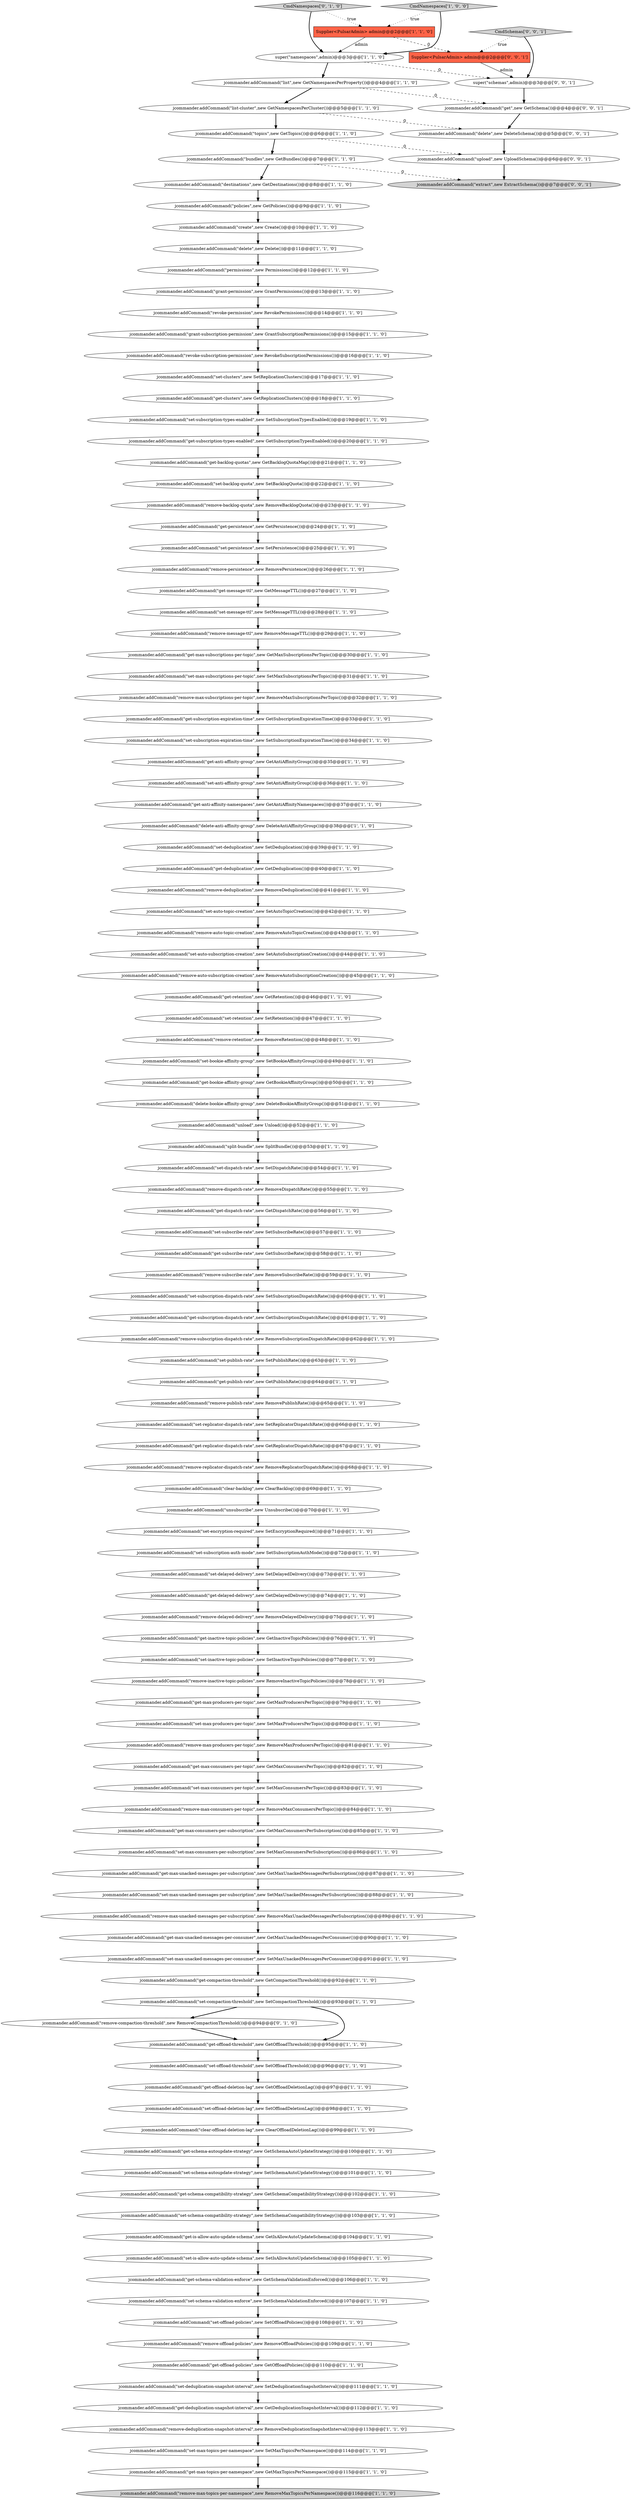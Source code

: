 digraph {
50 [style = filled, label = "jcommander.addCommand(\"remove-subscribe-rate\",new RemoveSubscribeRate())@@@59@@@['1', '1', '0']", fillcolor = white, shape = ellipse image = "AAA0AAABBB1BBB"];
65 [style = filled, label = "jcommander.addCommand(\"unload\",new Unload())@@@52@@@['1', '1', '0']", fillcolor = white, shape = ellipse image = "AAA0AAABBB1BBB"];
90 [style = filled, label = "jcommander.addCommand(\"set-backlog-quota\",new SetBacklogQuota())@@@22@@@['1', '1', '0']", fillcolor = white, shape = ellipse image = "AAA0AAABBB1BBB"];
81 [style = filled, label = "jcommander.addCommand(\"get-anti-affinity-group\",new GetAntiAffinityGroup())@@@35@@@['1', '1', '0']", fillcolor = white, shape = ellipse image = "AAA0AAABBB1BBB"];
15 [style = filled, label = "jcommander.addCommand(\"remove-auto-topic-creation\",new RemoveAutoTopicCreation())@@@43@@@['1', '1', '0']", fillcolor = white, shape = ellipse image = "AAA0AAABBB1BBB"];
5 [style = filled, label = "jcommander.addCommand(\"get-backlog-quotas\",new GetBacklogQuotaMap())@@@21@@@['1', '1', '0']", fillcolor = white, shape = ellipse image = "AAA0AAABBB1BBB"];
66 [style = filled, label = "jcommander.addCommand(\"get-replicator-dispatch-rate\",new GetReplicatorDispatchRate())@@@67@@@['1', '1', '0']", fillcolor = white, shape = ellipse image = "AAA0AAABBB1BBB"];
117 [style = filled, label = "CmdSchemas['0', '0', '1']", fillcolor = lightgray, shape = diamond image = "AAA0AAABBB3BBB"];
36 [style = filled, label = "jcommander.addCommand(\"remove-deduplication-snapshot-interval\",new RemoveDeduplicationSnapshotInterval())@@@113@@@['1', '1', '0']", fillcolor = white, shape = ellipse image = "AAA0AAABBB1BBB"];
55 [style = filled, label = "jcommander.addCommand(\"set-schema-validation-enforce\",new SetSchemaValidationEnforced())@@@107@@@['1', '1', '0']", fillcolor = white, shape = ellipse image = "AAA0AAABBB1BBB"];
18 [style = filled, label = "jcommander.addCommand(\"destinations\",new GetDestinations())@@@8@@@['1', '1', '0']", fillcolor = white, shape = ellipse image = "AAA0AAABBB1BBB"];
53 [style = filled, label = "jcommander.addCommand(\"set-offload-deletion-lag\",new SetOffloadDeletionLag())@@@98@@@['1', '1', '0']", fillcolor = white, shape = ellipse image = "AAA0AAABBB1BBB"];
40 [style = filled, label = "jcommander.addCommand(\"get-bookie-affinity-group\",new GetBookieAffinityGroup())@@@50@@@['1', '1', '0']", fillcolor = white, shape = ellipse image = "AAA0AAABBB1BBB"];
6 [style = filled, label = "jcommander.addCommand(\"permissions\",new Permissions())@@@12@@@['1', '1', '0']", fillcolor = white, shape = ellipse image = "AAA0AAABBB1BBB"];
78 [style = filled, label = "jcommander.addCommand(\"remove-max-subscriptions-per-topic\",new RemoveMaxSubscriptionsPerTopic())@@@32@@@['1', '1', '0']", fillcolor = white, shape = ellipse image = "AAA0AAABBB1BBB"];
38 [style = filled, label = "jcommander.addCommand(\"set-subscription-dispatch-rate\",new SetSubscriptionDispatchRate())@@@60@@@['1', '1', '0']", fillcolor = white, shape = ellipse image = "AAA0AAABBB1BBB"];
96 [style = filled, label = "jcommander.addCommand(\"set-max-producers-per-topic\",new SetMaxProducersPerTopic())@@@80@@@['1', '1', '0']", fillcolor = white, shape = ellipse image = "AAA0AAABBB1BBB"];
59 [style = filled, label = "jcommander.addCommand(\"remove-persistence\",new RemovePersistence())@@@26@@@['1', '1', '0']", fillcolor = white, shape = ellipse image = "AAA0AAABBB1BBB"];
115 [style = filled, label = "jcommander.addCommand(\"remove-compaction-threshold\",new RemoveCompactionThreshold())@@@94@@@['0', '1', '0']", fillcolor = white, shape = ellipse image = "AAA1AAABBB2BBB"];
68 [style = filled, label = "jcommander.addCommand(\"set-anti-affinity-group\",new SetAntiAffinityGroup())@@@36@@@['1', '1', '0']", fillcolor = white, shape = ellipse image = "AAA0AAABBB1BBB"];
97 [style = filled, label = "jcommander.addCommand(\"get-subscribe-rate\",new GetSubscribeRate())@@@58@@@['1', '1', '0']", fillcolor = white, shape = ellipse image = "AAA0AAABBB1BBB"];
75 [style = filled, label = "jcommander.addCommand(\"get-schema-autoupdate-strategy\",new GetSchemaAutoUpdateStrategy())@@@100@@@['1', '1', '0']", fillcolor = white, shape = ellipse image = "AAA0AAABBB1BBB"];
101 [style = filled, label = "jcommander.addCommand(\"get-clusters\",new GetReplicationClusters())@@@18@@@['1', '1', '0']", fillcolor = white, shape = ellipse image = "AAA0AAABBB1BBB"];
71 [style = filled, label = "jcommander.addCommand(\"set-bookie-affinity-group\",new SetBookieAffinityGroup())@@@49@@@['1', '1', '0']", fillcolor = white, shape = ellipse image = "AAA0AAABBB1BBB"];
67 [style = filled, label = "jcommander.addCommand(\"get-is-allow-auto-update-schema\",new GetIsAllowAutoUpdateSchema())@@@104@@@['1', '1', '0']", fillcolor = white, shape = ellipse image = "AAA0AAABBB1BBB"];
87 [style = filled, label = "jcommander.addCommand(\"remove-publish-rate\",new RemovePublishRate())@@@65@@@['1', '1', '0']", fillcolor = white, shape = ellipse image = "AAA0AAABBB1BBB"];
51 [style = filled, label = "jcommander.addCommand(\"delete-bookie-affinity-group\",new DeleteBookieAffinityGroup())@@@51@@@['1', '1', '0']", fillcolor = white, shape = ellipse image = "AAA0AAABBB1BBB"];
17 [style = filled, label = "jcommander.addCommand(\"get-schema-validation-enforce\",new GetSchemaValidationEnforced())@@@106@@@['1', '1', '0']", fillcolor = white, shape = ellipse image = "AAA0AAABBB1BBB"];
57 [style = filled, label = "jcommander.addCommand(\"get-max-subscriptions-per-topic\",new GetMaxSubscriptionsPerTopic())@@@30@@@['1', '1', '0']", fillcolor = white, shape = ellipse image = "AAA0AAABBB1BBB"];
13 [style = filled, label = "jcommander.addCommand(\"clear-backlog\",new ClearBacklog())@@@69@@@['1', '1', '0']", fillcolor = white, shape = ellipse image = "AAA0AAABBB1BBB"];
74 [style = filled, label = "jcommander.addCommand(\"set-auto-topic-creation\",new SetAutoTopicCreation())@@@42@@@['1', '1', '0']", fillcolor = white, shape = ellipse image = "AAA0AAABBB1BBB"];
56 [style = filled, label = "jcommander.addCommand(\"set-compaction-threshold\",new SetCompactionThreshold())@@@93@@@['1', '1', '0']", fillcolor = white, shape = ellipse image = "AAA0AAABBB1BBB"];
26 [style = filled, label = "jcommander.addCommand(\"get-offload-threshold\",new GetOffloadThreshold())@@@95@@@['1', '1', '0']", fillcolor = white, shape = ellipse image = "AAA0AAABBB1BBB"];
54 [style = filled, label = "jcommander.addCommand(\"grant-permission\",new GrantPermissions())@@@13@@@['1', '1', '0']", fillcolor = white, shape = ellipse image = "AAA0AAABBB1BBB"];
8 [style = filled, label = "jcommander.addCommand(\"get-subscription-dispatch-rate\",new GetSubscriptionDispatchRate())@@@61@@@['1', '1', '0']", fillcolor = white, shape = ellipse image = "AAA0AAABBB1BBB"];
77 [style = filled, label = "jcommander.addCommand(\"set-persistence\",new SetPersistence())@@@25@@@['1', '1', '0']", fillcolor = white, shape = ellipse image = "AAA0AAABBB1BBB"];
37 [style = filled, label = "Supplier<PulsarAdmin> admin@@@2@@@['1', '1', '0']", fillcolor = tomato, shape = box image = "AAA0AAABBB1BBB"];
23 [style = filled, label = "jcommander.addCommand(\"get-compaction-threshold\",new GetCompactionThreshold())@@@92@@@['1', '1', '0']", fillcolor = white, shape = ellipse image = "AAA0AAABBB1BBB"];
104 [style = filled, label = "jcommander.addCommand(\"unsubscribe\",new Unsubscribe())@@@70@@@['1', '1', '0']", fillcolor = white, shape = ellipse image = "AAA0AAABBB1BBB"];
98 [style = filled, label = "jcommander.addCommand(\"set-schema-autoupdate-strategy\",new SetSchemaAutoUpdateStrategy())@@@101@@@['1', '1', '0']", fillcolor = white, shape = ellipse image = "AAA0AAABBB1BBB"];
83 [style = filled, label = "jcommander.addCommand(\"get-anti-affinity-namespaces\",new GetAntiAffinityNamespaces())@@@37@@@['1', '1', '0']", fillcolor = white, shape = ellipse image = "AAA0AAABBB1BBB"];
118 [style = filled, label = "jcommander.addCommand(\"extract\",new ExtractSchema())@@@7@@@['0', '0', '1']", fillcolor = lightgray, shape = ellipse image = "AAA0AAABBB3BBB"];
93 [style = filled, label = "jcommander.addCommand(\"set-encryption-required\",new SetEncryptionRequired())@@@71@@@['1', '1', '0']", fillcolor = white, shape = ellipse image = "AAA0AAABBB1BBB"];
0 [style = filled, label = "jcommander.addCommand(\"remove-auto-subscription-creation\",new RemoveAutoSubscriptionCreation())@@@45@@@['1', '1', '0']", fillcolor = white, shape = ellipse image = "AAA0AAABBB1BBB"];
80 [style = filled, label = "jcommander.addCommand(\"remove-max-unacked-messages-per-subscription\",new RemoveMaxUnackedMessagesPerSubscription())@@@89@@@['1', '1', '0']", fillcolor = white, shape = ellipse image = "AAA0AAABBB1BBB"];
111 [style = filled, label = "jcommander.addCommand(\"get-persistence\",new GetPersistence())@@@24@@@['1', '1', '0']", fillcolor = white, shape = ellipse image = "AAA0AAABBB1BBB"];
33 [style = filled, label = "jcommander.addCommand(\"get-inactive-topic-policies\",new GetInactiveTopicPolicies())@@@76@@@['1', '1', '0']", fillcolor = white, shape = ellipse image = "AAA0AAABBB1BBB"];
47 [style = filled, label = "jcommander.addCommand(\"set-deduplication\",new SetDeduplication())@@@39@@@['1', '1', '0']", fillcolor = white, shape = ellipse image = "AAA0AAABBB1BBB"];
7 [style = filled, label = "jcommander.addCommand(\"get-schema-compatibility-strategy\",new GetSchemaCompatibilityStrategy())@@@102@@@['1', '1', '0']", fillcolor = white, shape = ellipse image = "AAA0AAABBB1BBB"];
52 [style = filled, label = "jcommander.addCommand(\"remove-subscription-dispatch-rate\",new RemoveSubscriptionDispatchRate())@@@62@@@['1', '1', '0']", fillcolor = white, shape = ellipse image = "AAA0AAABBB1BBB"];
61 [style = filled, label = "jcommander.addCommand(\"set-message-ttl\",new SetMessageTTL())@@@28@@@['1', '1', '0']", fillcolor = white, shape = ellipse image = "AAA0AAABBB1BBB"];
35 [style = filled, label = "jcommander.addCommand(\"remove-retention\",new RemoveRetention())@@@48@@@['1', '1', '0']", fillcolor = white, shape = ellipse image = "AAA0AAABBB1BBB"];
86 [style = filled, label = "jcommander.addCommand(\"remove-message-ttl\",new RemoveMessageTTL())@@@29@@@['1', '1', '0']", fillcolor = white, shape = ellipse image = "AAA0AAABBB1BBB"];
43 [style = filled, label = "jcommander.addCommand(\"get-offload-policies\",new GetOffloadPolicies())@@@110@@@['1', '1', '0']", fillcolor = white, shape = ellipse image = "AAA0AAABBB1BBB"];
44 [style = filled, label = "jcommander.addCommand(\"set-subscribe-rate\",new SetSubscribeRate())@@@57@@@['1', '1', '0']", fillcolor = white, shape = ellipse image = "AAA0AAABBB1BBB"];
14 [style = filled, label = "jcommander.addCommand(\"set-max-consumers-per-subscription\",new SetMaxConsumersPerSubscription())@@@86@@@['1', '1', '0']", fillcolor = white, shape = ellipse image = "AAA0AAABBB1BBB"];
31 [style = filled, label = "jcommander.addCommand(\"set-deduplication-snapshot-interval\",new SetDeduplicationSnapshotInterval())@@@111@@@['1', '1', '0']", fillcolor = white, shape = ellipse image = "AAA0AAABBB1BBB"];
119 [style = filled, label = "super(\"schemas\",admin)@@@3@@@['0', '0', '1']", fillcolor = white, shape = ellipse image = "AAA0AAABBB3BBB"];
12 [style = filled, label = "jcommander.addCommand(\"set-replicator-dispatch-rate\",new SetReplicatorDispatchRate())@@@66@@@['1', '1', '0']", fillcolor = white, shape = ellipse image = "AAA0AAABBB1BBB"];
116 [style = filled, label = "CmdNamespaces['0', '1', '0']", fillcolor = lightgray, shape = diamond image = "AAA0AAABBB2BBB"];
3 [style = filled, label = "jcommander.addCommand(\"remove-dispatch-rate\",new RemoveDispatchRate())@@@55@@@['1', '1', '0']", fillcolor = white, shape = ellipse image = "AAA0AAABBB1BBB"];
84 [style = filled, label = "jcommander.addCommand(\"topics\",new GetTopics())@@@6@@@['1', '1', '0']", fillcolor = white, shape = ellipse image = "AAA0AAABBB1BBB"];
16 [style = filled, label = "jcommander.addCommand(\"remove-delayed-delivery\",new RemoveDelayedDelivery())@@@75@@@['1', '1', '0']", fillcolor = white, shape = ellipse image = "AAA0AAABBB1BBB"];
109 [style = filled, label = "jcommander.addCommand(\"get-publish-rate\",new GetPublishRate())@@@64@@@['1', '1', '0']", fillcolor = white, shape = ellipse image = "AAA0AAABBB1BBB"];
85 [style = filled, label = "jcommander.addCommand(\"remove-max-topics-per-namespace\",new RemoveMaxTopicsPerNamespace())@@@116@@@['1', '1', '0']", fillcolor = lightgray, shape = ellipse image = "AAA0AAABBB1BBB"];
30 [style = filled, label = "jcommander.addCommand(\"set-offload-threshold\",new SetOffloadThreshold())@@@96@@@['1', '1', '0']", fillcolor = white, shape = ellipse image = "AAA0AAABBB1BBB"];
46 [style = filled, label = "jcommander.addCommand(\"remove-replicator-dispatch-rate\",new RemoveReplicatorDispatchRate())@@@68@@@['1', '1', '0']", fillcolor = white, shape = ellipse image = "AAA0AAABBB1BBB"];
48 [style = filled, label = "jcommander.addCommand(\"get-dispatch-rate\",new GetDispatchRate())@@@56@@@['1', '1', '0']", fillcolor = white, shape = ellipse image = "AAA0AAABBB1BBB"];
58 [style = filled, label = "jcommander.addCommand(\"clear-offload-deletion-lag\",new ClearOffloadDeletionLag())@@@99@@@['1', '1', '0']", fillcolor = white, shape = ellipse image = "AAA0AAABBB1BBB"];
89 [style = filled, label = "jcommander.addCommand(\"delete-anti-affinity-group\",new DeleteAntiAffinityGroup())@@@38@@@['1', '1', '0']", fillcolor = white, shape = ellipse image = "AAA0AAABBB1BBB"];
63 [style = filled, label = "jcommander.addCommand(\"grant-subscription-permission\",new GrantSubscriptionPermissions())@@@15@@@['1', '1', '0']", fillcolor = white, shape = ellipse image = "AAA0AAABBB1BBB"];
1 [style = filled, label = "jcommander.addCommand(\"get-max-unacked-messages-per-consumer\",new GetMaxUnackedMessagesPerConsumer())@@@90@@@['1', '1', '0']", fillcolor = white, shape = ellipse image = "AAA0AAABBB1BBB"];
72 [style = filled, label = "jcommander.addCommand(\"set-dispatch-rate\",new SetDispatchRate())@@@54@@@['1', '1', '0']", fillcolor = white, shape = ellipse image = "AAA0AAABBB1BBB"];
106 [style = filled, label = "jcommander.addCommand(\"remove-max-consumers-per-topic\",new RemoveMaxConsumersPerTopic())@@@84@@@['1', '1', '0']", fillcolor = white, shape = ellipse image = "AAA0AAABBB1BBB"];
60 [style = filled, label = "jcommander.addCommand(\"set-delayed-delivery\",new SetDelayedDelivery())@@@73@@@['1', '1', '0']", fillcolor = white, shape = ellipse image = "AAA0AAABBB1BBB"];
94 [style = filled, label = "super(\"namespaces\",admin)@@@3@@@['1', '1', '0']", fillcolor = white, shape = ellipse image = "AAA0AAABBB1BBB"];
27 [style = filled, label = "jcommander.addCommand(\"set-auto-subscription-creation\",new SetAutoSubscriptionCreation())@@@44@@@['1', '1', '0']", fillcolor = white, shape = ellipse image = "AAA0AAABBB1BBB"];
70 [style = filled, label = "jcommander.addCommand(\"get-message-ttl\",new GetMessageTTL())@@@27@@@['1', '1', '0']", fillcolor = white, shape = ellipse image = "AAA0AAABBB1BBB"];
11 [style = filled, label = "jcommander.addCommand(\"split-bundle\",new SplitBundle())@@@53@@@['1', '1', '0']", fillcolor = white, shape = ellipse image = "AAA0AAABBB1BBB"];
105 [style = filled, label = "jcommander.addCommand(\"revoke-subscription-permission\",new RevokeSubscriptionPermissions())@@@16@@@['1', '1', '0']", fillcolor = white, shape = ellipse image = "AAA0AAABBB1BBB"];
120 [style = filled, label = "jcommander.addCommand(\"get\",new GetSchema())@@@4@@@['0', '0', '1']", fillcolor = white, shape = ellipse image = "AAA0AAABBB3BBB"];
34 [style = filled, label = "jcommander.addCommand(\"set-is-allow-auto-update-schema\",new SetIsAllowAutoUpdateSchema())@@@105@@@['1', '1', '0']", fillcolor = white, shape = ellipse image = "AAA0AAABBB1BBB"];
32 [style = filled, label = "jcommander.addCommand(\"remove-max-producers-per-topic\",new RemoveMaxProducersPerTopic())@@@81@@@['1', '1', '0']", fillcolor = white, shape = ellipse image = "AAA0AAABBB1BBB"];
4 [style = filled, label = "jcommander.addCommand(\"remove-offload-policies\",new RemoveOffloadPolicies())@@@109@@@['1', '1', '0']", fillcolor = white, shape = ellipse image = "AAA0AAABBB1BBB"];
39 [style = filled, label = "jcommander.addCommand(\"get-deduplication-snapshot-interval\",new GetDeduplicationSnapshotInterval())@@@112@@@['1', '1', '0']", fillcolor = white, shape = ellipse image = "AAA0AAABBB1BBB"];
102 [style = filled, label = "jcommander.addCommand(\"get-max-consumers-per-topic\",new GetMaxConsumersPerTopic())@@@82@@@['1', '1', '0']", fillcolor = white, shape = ellipse image = "AAA0AAABBB1BBB"];
25 [style = filled, label = "jcommander.addCommand(\"get-deduplication\",new GetDeduplication())@@@40@@@['1', '1', '0']", fillcolor = white, shape = ellipse image = "AAA0AAABBB1BBB"];
64 [style = filled, label = "jcommander.addCommand(\"get-max-topics-per-namespace\",new GetMaxTopicsPerNamespace())@@@115@@@['1', '1', '0']", fillcolor = white, shape = ellipse image = "AAA0AAABBB1BBB"];
76 [style = filled, label = "CmdNamespaces['1', '0', '0']", fillcolor = lightgray, shape = diamond image = "AAA0AAABBB1BBB"];
62 [style = filled, label = "jcommander.addCommand(\"set-subscription-expiration-time\",new SetSubscriptionExpirationTime())@@@34@@@['1', '1', '0']", fillcolor = white, shape = ellipse image = "AAA0AAABBB1BBB"];
41 [style = filled, label = "jcommander.addCommand(\"remove-inactive-topic-policies\",new RemoveInactiveTopicPolicies())@@@78@@@['1', '1', '0']", fillcolor = white, shape = ellipse image = "AAA0AAABBB1BBB"];
10 [style = filled, label = "jcommander.addCommand(\"get-max-producers-per-topic\",new GetMaxProducersPerTopic())@@@79@@@['1', '1', '0']", fillcolor = white, shape = ellipse image = "AAA0AAABBB1BBB"];
21 [style = filled, label = "jcommander.addCommand(\"set-subscription-types-enabled\",new SetSubscriptionTypesEnabled())@@@19@@@['1', '1', '0']", fillcolor = white, shape = ellipse image = "AAA0AAABBB1BBB"];
9 [style = filled, label = "jcommander.addCommand(\"policies\",new GetPolicies())@@@9@@@['1', '1', '0']", fillcolor = white, shape = ellipse image = "AAA0AAABBB1BBB"];
19 [style = filled, label = "jcommander.addCommand(\"set-max-subscriptions-per-topic\",new SetMaxSubscriptionsPerTopic())@@@31@@@['1', '1', '0']", fillcolor = white, shape = ellipse image = "AAA0AAABBB1BBB"];
22 [style = filled, label = "jcommander.addCommand(\"create\",new Create())@@@10@@@['1', '1', '0']", fillcolor = white, shape = ellipse image = "AAA0AAABBB1BBB"];
24 [style = filled, label = "jcommander.addCommand(\"get-delayed-delivery\",new GetDelayedDelivery())@@@74@@@['1', '1', '0']", fillcolor = white, shape = ellipse image = "AAA0AAABBB1BBB"];
69 [style = filled, label = "jcommander.addCommand(\"list-cluster\",new GetNamespacesPerCluster())@@@5@@@['1', '1', '0']", fillcolor = white, shape = ellipse image = "AAA0AAABBB1BBB"];
20 [style = filled, label = "jcommander.addCommand(\"set-subscription-auth-mode\",new SetSubscriptionAuthMode())@@@72@@@['1', '1', '0']", fillcolor = white, shape = ellipse image = "AAA0AAABBB1BBB"];
49 [style = filled, label = "jcommander.addCommand(\"set-max-unacked-messages-per-consumer\",new SetMaxUnackedMessagesPerConsumer())@@@91@@@['1', '1', '0']", fillcolor = white, shape = ellipse image = "AAA0AAABBB1BBB"];
88 [style = filled, label = "jcommander.addCommand(\"set-schema-compatibility-strategy\",new SetSchemaCompatibilityStrategy())@@@103@@@['1', '1', '0']", fillcolor = white, shape = ellipse image = "AAA0AAABBB1BBB"];
95 [style = filled, label = "jcommander.addCommand(\"list\",new GetNamespacesPerProperty())@@@4@@@['1', '1', '0']", fillcolor = white, shape = ellipse image = "AAA0AAABBB1BBB"];
100 [style = filled, label = "jcommander.addCommand(\"set-max-unacked-messages-per-subscription\",new SetMaxUnackedMessagesPerSubscription())@@@88@@@['1', '1', '0']", fillcolor = white, shape = ellipse image = "AAA0AAABBB1BBB"];
121 [style = filled, label = "Supplier<PulsarAdmin> admin@@@2@@@['0', '0', '1']", fillcolor = tomato, shape = box image = "AAA0AAABBB3BBB"];
82 [style = filled, label = "jcommander.addCommand(\"get-offload-deletion-lag\",new GetOffloadDeletionLag())@@@97@@@['1', '1', '0']", fillcolor = white, shape = ellipse image = "AAA0AAABBB1BBB"];
123 [style = filled, label = "jcommander.addCommand(\"upload\",new UploadSchema())@@@6@@@['0', '0', '1']", fillcolor = white, shape = ellipse image = "AAA0AAABBB3BBB"];
108 [style = filled, label = "jcommander.addCommand(\"set-offload-policies\",new SetOffloadPolicies())@@@108@@@['1', '1', '0']", fillcolor = white, shape = ellipse image = "AAA0AAABBB1BBB"];
92 [style = filled, label = "jcommander.addCommand(\"set-clusters\",new SetReplicationClusters())@@@17@@@['1', '1', '0']", fillcolor = white, shape = ellipse image = "AAA0AAABBB1BBB"];
79 [style = filled, label = "jcommander.addCommand(\"get-max-consumers-per-subscription\",new GetMaxConsumersPerSubscription())@@@85@@@['1', '1', '0']", fillcolor = white, shape = ellipse image = "AAA0AAABBB1BBB"];
110 [style = filled, label = "jcommander.addCommand(\"remove-deduplication\",new RemoveDeduplication())@@@41@@@['1', '1', '0']", fillcolor = white, shape = ellipse image = "AAA0AAABBB1BBB"];
122 [style = filled, label = "jcommander.addCommand(\"delete\",new DeleteSchema())@@@5@@@['0', '0', '1']", fillcolor = white, shape = ellipse image = "AAA0AAABBB3BBB"];
107 [style = filled, label = "jcommander.addCommand(\"set-max-topics-per-namespace\",new SetMaxTopicsPerNamespace())@@@114@@@['1', '1', '0']", fillcolor = white, shape = ellipse image = "AAA0AAABBB1BBB"];
113 [style = filled, label = "jcommander.addCommand(\"set-max-consumers-per-topic\",new SetMaxConsumersPerTopic())@@@83@@@['1', '1', '0']", fillcolor = white, shape = ellipse image = "AAA0AAABBB1BBB"];
45 [style = filled, label = "jcommander.addCommand(\"set-inactive-topic-policies\",new SetInactiveTopicPolicies())@@@77@@@['1', '1', '0']", fillcolor = white, shape = ellipse image = "AAA0AAABBB1BBB"];
114 [style = filled, label = "jcommander.addCommand(\"get-max-unacked-messages-per-subscription\",new GetMaxUnackedMessagesPerSubscription())@@@87@@@['1', '1', '0']", fillcolor = white, shape = ellipse image = "AAA0AAABBB1BBB"];
103 [style = filled, label = "jcommander.addCommand(\"get-subscription-types-enabled\",new GetSubscriptionTypesEnabled())@@@20@@@['1', '1', '0']", fillcolor = white, shape = ellipse image = "AAA0AAABBB1BBB"];
28 [style = filled, label = "jcommander.addCommand(\"revoke-permission\",new RevokePermissions())@@@14@@@['1', '1', '0']", fillcolor = white, shape = ellipse image = "AAA0AAABBB1BBB"];
99 [style = filled, label = "jcommander.addCommand(\"set-publish-rate\",new SetPublishRate())@@@63@@@['1', '1', '0']", fillcolor = white, shape = ellipse image = "AAA0AAABBB1BBB"];
112 [style = filled, label = "jcommander.addCommand(\"delete\",new Delete())@@@11@@@['1', '1', '0']", fillcolor = white, shape = ellipse image = "AAA0AAABBB1BBB"];
73 [style = filled, label = "jcommander.addCommand(\"bundles\",new GetBundles())@@@7@@@['1', '1', '0']", fillcolor = white, shape = ellipse image = "AAA0AAABBB1BBB"];
91 [style = filled, label = "jcommander.addCommand(\"get-subscription-expiration-time\",new GetSubscriptionExpirationTime())@@@33@@@['1', '1', '0']", fillcolor = white, shape = ellipse image = "AAA0AAABBB1BBB"];
29 [style = filled, label = "jcommander.addCommand(\"set-retention\",new SetRetention())@@@47@@@['1', '1', '0']", fillcolor = white, shape = ellipse image = "AAA0AAABBB1BBB"];
42 [style = filled, label = "jcommander.addCommand(\"remove-backlog-quota\",new RemoveBacklogQuota())@@@23@@@['1', '1', '0']", fillcolor = white, shape = ellipse image = "AAA0AAABBB1BBB"];
2 [style = filled, label = "jcommander.addCommand(\"get-retention\",new GetRetention())@@@46@@@['1', '1', '0']", fillcolor = white, shape = ellipse image = "AAA0AAABBB1BBB"];
20->60 [style = bold, label=""];
21->103 [style = bold, label=""];
7->88 [style = bold, label=""];
116->37 [style = dotted, label="true"];
99->109 [style = bold, label=""];
38->8 [style = bold, label=""];
57->19 [style = bold, label=""];
82->53 [style = bold, label=""];
66->46 [style = bold, label=""];
30->82 [style = bold, label=""];
101->21 [style = bold, label=""];
8->52 [style = bold, label=""];
51->65 [style = bold, label=""];
111->77 [style = bold, label=""];
45->41 [style = bold, label=""];
96->32 [style = bold, label=""];
113->106 [style = bold, label=""];
5->90 [style = bold, label=""];
104->93 [style = bold, label=""];
81->68 [style = bold, label=""];
28->63 [style = bold, label=""];
2->29 [style = bold, label=""];
107->64 [style = bold, label=""];
79->14 [style = bold, label=""];
103->5 [style = bold, label=""];
19->78 [style = bold, label=""];
78->91 [style = bold, label=""];
55->108 [style = bold, label=""];
31->39 [style = bold, label=""];
92->101 [style = bold, label=""];
37->121 [style = dashed, label="0"];
86->57 [style = bold, label=""];
23->56 [style = bold, label=""];
68->83 [style = bold, label=""];
94->119 [style = dashed, label="0"];
97->50 [style = bold, label=""];
40->51 [style = bold, label=""];
95->120 [style = dashed, label="0"];
71->40 [style = bold, label=""];
1->49 [style = bold, label=""];
95->69 [style = bold, label=""];
48->44 [style = bold, label=""];
83->89 [style = bold, label=""];
106->79 [style = bold, label=""];
91->62 [style = bold, label=""];
14->114 [style = bold, label=""];
117->119 [style = bold, label=""];
114->100 [style = bold, label=""];
34->17 [style = bold, label=""];
105->92 [style = bold, label=""];
117->121 [style = dotted, label="true"];
22->112 [style = bold, label=""];
77->59 [style = bold, label=""];
39->36 [style = bold, label=""];
93->20 [style = bold, label=""];
54->28 [style = bold, label=""];
65->11 [style = bold, label=""];
6->54 [style = bold, label=""];
61->86 [style = bold, label=""];
87->12 [style = bold, label=""];
56->115 [style = bold, label=""];
123->118 [style = bold, label=""];
12->66 [style = bold, label=""];
73->118 [style = dashed, label="0"];
115->26 [style = bold, label=""];
67->34 [style = bold, label=""];
33->45 [style = bold, label=""];
17->55 [style = bold, label=""];
122->123 [style = bold, label=""];
36->107 [style = bold, label=""];
32->102 [style = bold, label=""];
70->61 [style = bold, label=""];
73->18 [style = bold, label=""];
25->110 [style = bold, label=""];
120->122 [style = bold, label=""];
44->97 [style = bold, label=""];
37->94 [style = solid, label="admin"];
29->35 [style = bold, label=""];
102->113 [style = bold, label=""];
76->37 [style = dotted, label="true"];
69->122 [style = dashed, label="0"];
18->9 [style = bold, label=""];
88->67 [style = bold, label=""];
110->74 [style = bold, label=""];
80->1 [style = bold, label=""];
24->16 [style = bold, label=""];
49->23 [style = bold, label=""];
41->10 [style = bold, label=""];
100->80 [style = bold, label=""];
109->87 [style = bold, label=""];
3->48 [style = bold, label=""];
98->7 [style = bold, label=""];
62->81 [style = bold, label=""];
60->24 [style = bold, label=""];
13->104 [style = bold, label=""];
10->96 [style = bold, label=""];
58->75 [style = bold, label=""];
42->111 [style = bold, label=""];
56->26 [style = bold, label=""];
9->22 [style = bold, label=""];
46->13 [style = bold, label=""];
69->84 [style = bold, label=""];
63->105 [style = bold, label=""];
43->31 [style = bold, label=""];
50->38 [style = bold, label=""];
121->119 [style = solid, label="admin"];
119->120 [style = bold, label=""];
84->73 [style = bold, label=""];
90->42 [style = bold, label=""];
108->4 [style = bold, label=""];
52->99 [style = bold, label=""];
27->0 [style = bold, label=""];
94->95 [style = bold, label=""];
75->98 [style = bold, label=""];
16->33 [style = bold, label=""];
15->27 [style = bold, label=""];
116->94 [style = bold, label=""];
64->85 [style = bold, label=""];
76->94 [style = bold, label=""];
74->15 [style = bold, label=""];
35->71 [style = bold, label=""];
59->70 [style = bold, label=""];
84->123 [style = dashed, label="0"];
4->43 [style = bold, label=""];
72->3 [style = bold, label=""];
89->47 [style = bold, label=""];
0->2 [style = bold, label=""];
11->72 [style = bold, label=""];
26->30 [style = bold, label=""];
47->25 [style = bold, label=""];
112->6 [style = bold, label=""];
53->58 [style = bold, label=""];
}
